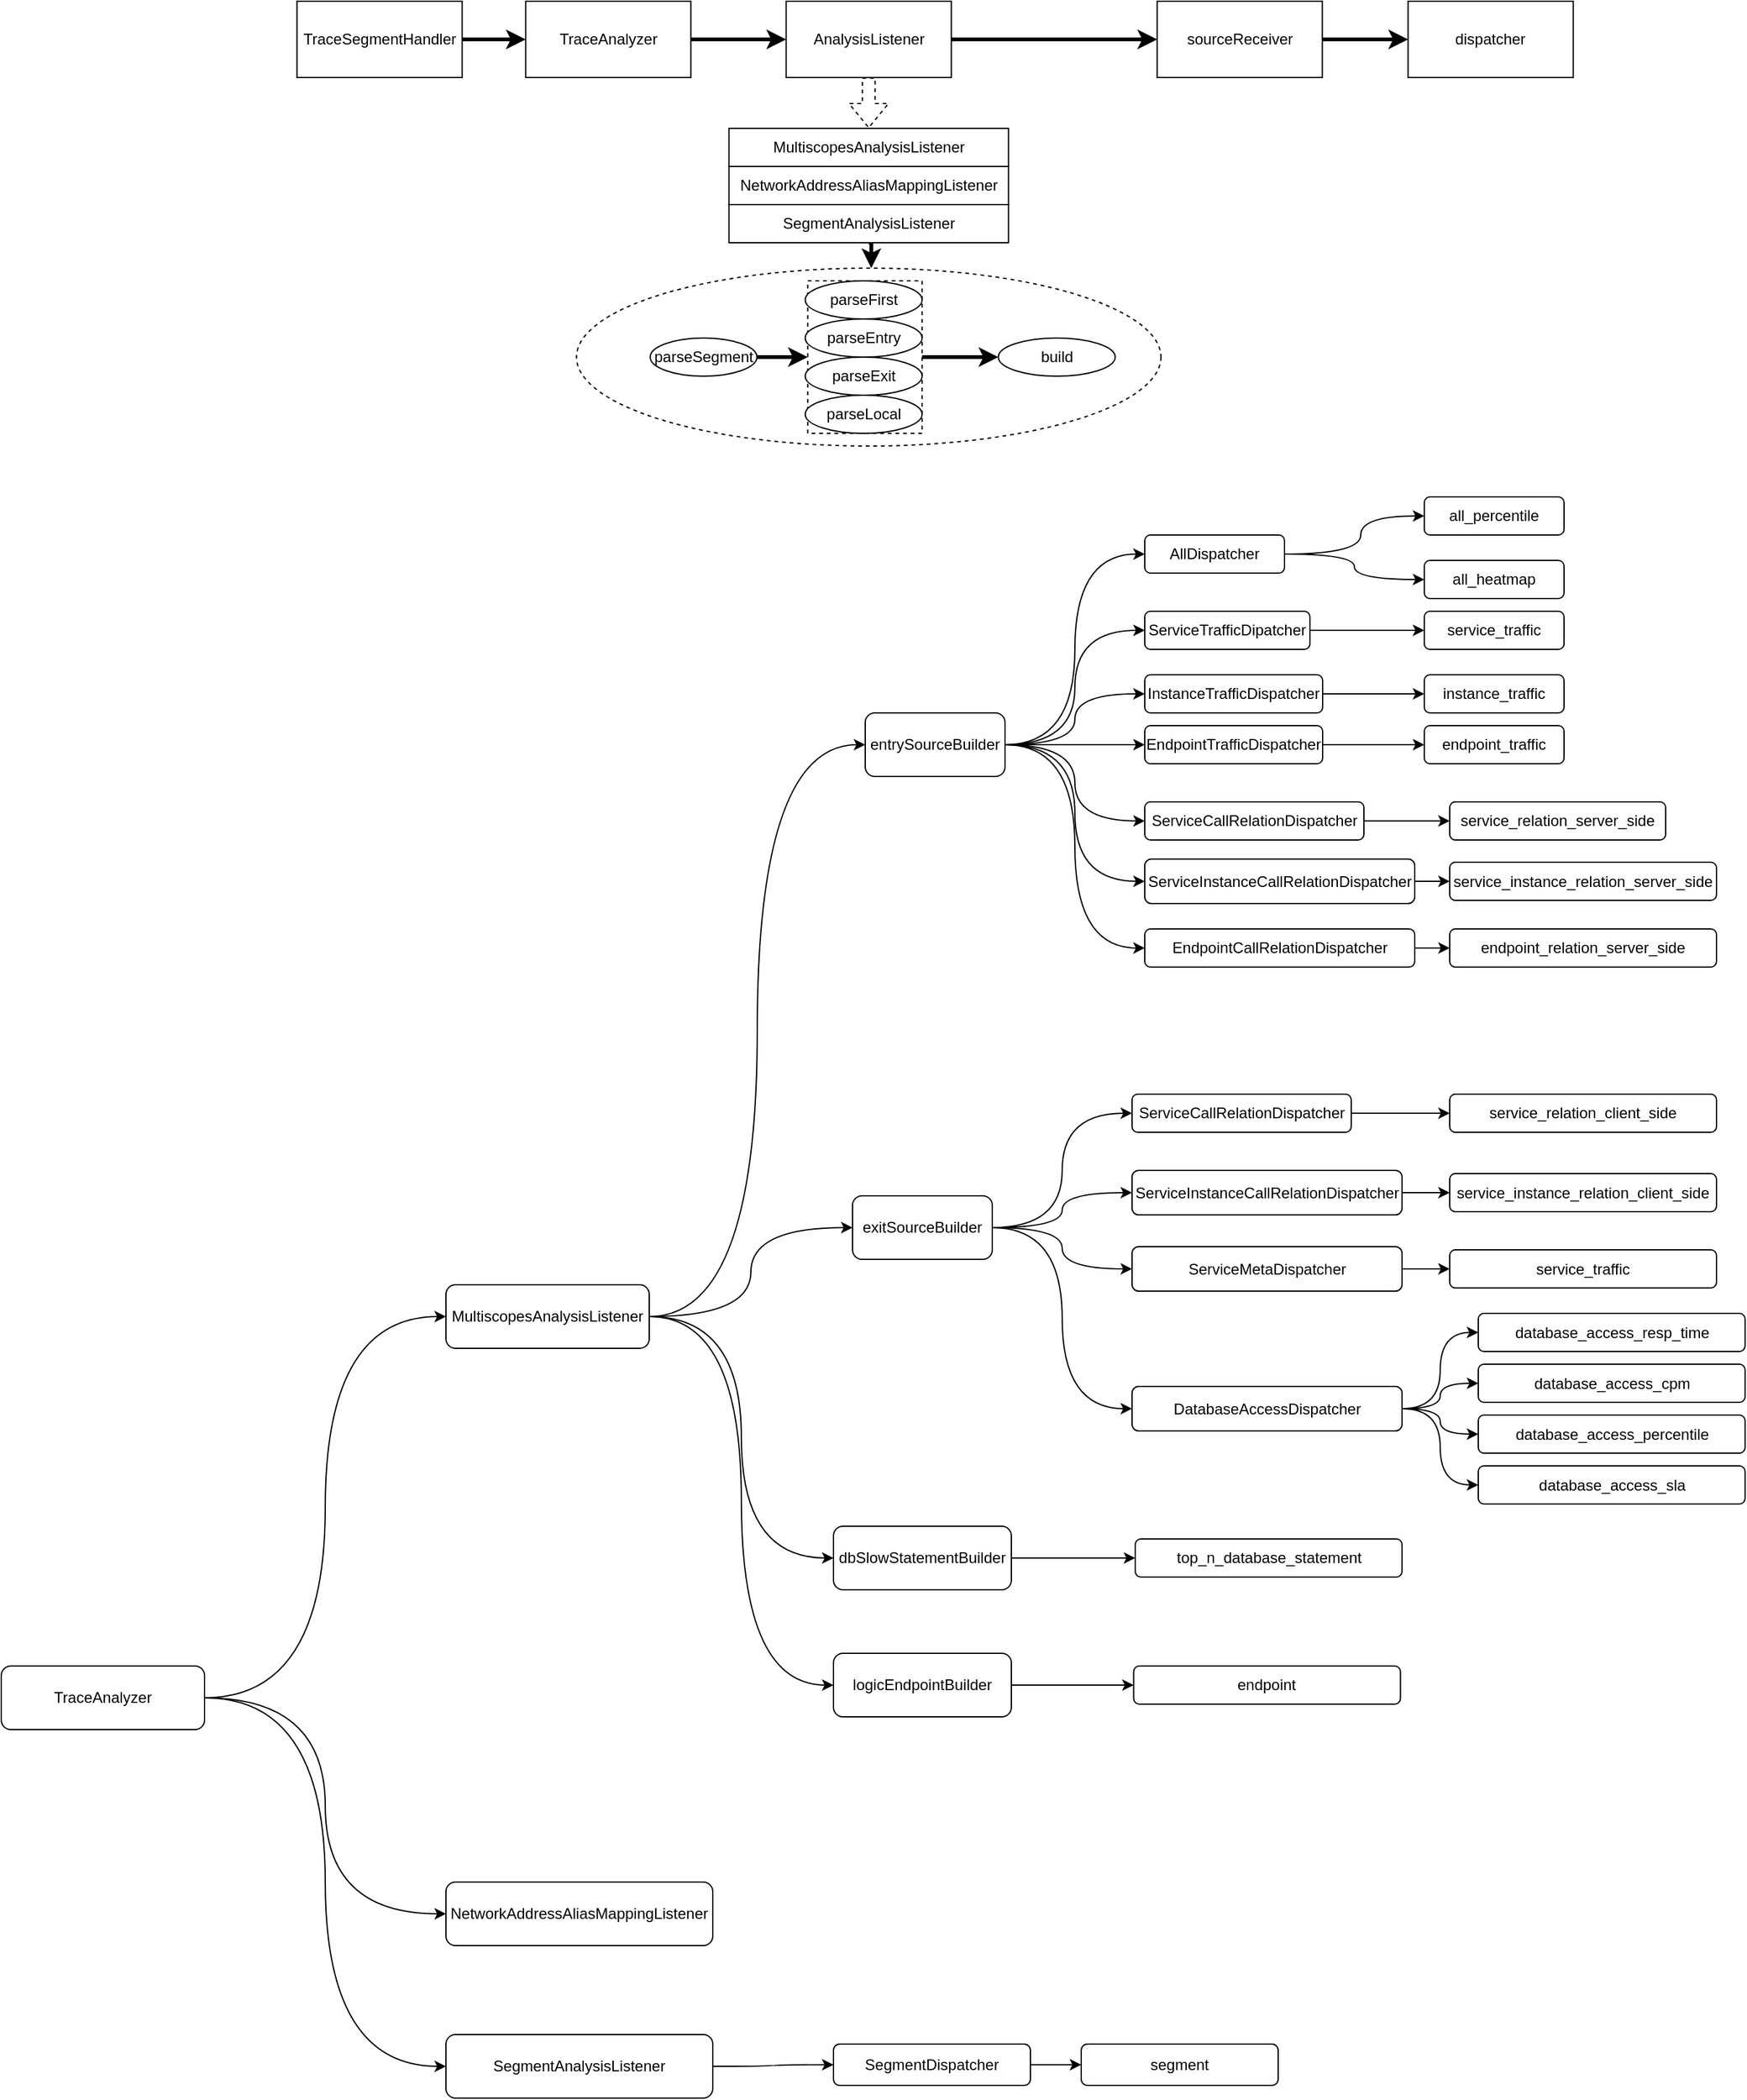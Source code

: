 <mxfile version="15.2.7" type="github">
  <diagram id="QmRN75m-rtGZk7lZ2Dvp" name="Page-1">
    <mxGraphModel dx="1852" dy="1798" grid="1" gridSize="10" guides="1" tooltips="1" connect="1" arrows="1" fold="1" page="1" pageScale="1" pageWidth="827" pageHeight="1169" math="0" shadow="0">
      <root>
        <mxCell id="0" />
        <mxCell id="1" parent="0" />
        <mxCell id="z9SemYEifn-63fCoDyUW-28" value="" style="ellipse;whiteSpace=wrap;html=1;dashed=1;fillColor=none;" vertex="1" parent="1">
          <mxGeometry x="-187.25" y="-80" width="460" height="140" as="geometry" />
        </mxCell>
        <mxCell id="z9SemYEifn-63fCoDyUW-20" style="edgeStyle=orthogonalEdgeStyle;rounded=0;orthogonalLoop=1;jettySize=auto;html=1;exitX=1;exitY=0.5;exitDx=0;exitDy=0;entryX=0;entryY=0.5;entryDx=0;entryDy=0;strokeWidth=3;" edge="1" parent="1" source="z9SemYEifn-63fCoDyUW-14" target="z9SemYEifn-63fCoDyUW-13">
          <mxGeometry relative="1" as="geometry" />
        </mxCell>
        <mxCell id="z9SemYEifn-63fCoDyUW-14" value="" style="rounded=0;whiteSpace=wrap;html=1;fillColor=none;dashed=1;" vertex="1" parent="1">
          <mxGeometry x="-5.25" y="-70" width="90" height="120" as="geometry" />
        </mxCell>
        <mxCell id="YMw9R5XL1lstncFlxLX9-26" style="edgeStyle=orthogonalEdgeStyle;curved=1;orthogonalLoop=1;jettySize=auto;html=1;exitX=1;exitY=0.5;exitDx=0;exitDy=0;entryX=0;entryY=0.5;entryDx=0;entryDy=0;" parent="1" source="YMw9R5XL1lstncFlxLX9-1" target="YMw9R5XL1lstncFlxLX9-2" edge="1">
          <mxGeometry relative="1" as="geometry" />
        </mxCell>
        <mxCell id="YMw9R5XL1lstncFlxLX9-27" style="edgeStyle=orthogonalEdgeStyle;curved=1;orthogonalLoop=1;jettySize=auto;html=1;exitX=1;exitY=0.5;exitDx=0;exitDy=0;entryX=0;entryY=0.5;entryDx=0;entryDy=0;" parent="1" source="YMw9R5XL1lstncFlxLX9-1" target="YMw9R5XL1lstncFlxLX9-3" edge="1">
          <mxGeometry relative="1" as="geometry" />
        </mxCell>
        <mxCell id="YMw9R5XL1lstncFlxLX9-28" style="edgeStyle=orthogonalEdgeStyle;curved=1;orthogonalLoop=1;jettySize=auto;html=1;exitX=1;exitY=0.5;exitDx=0;exitDy=0;entryX=0;entryY=0.5;entryDx=0;entryDy=0;" parent="1" source="YMw9R5XL1lstncFlxLX9-1" target="YMw9R5XL1lstncFlxLX9-4" edge="1">
          <mxGeometry relative="1" as="geometry" />
        </mxCell>
        <mxCell id="YMw9R5XL1lstncFlxLX9-29" style="edgeStyle=orthogonalEdgeStyle;curved=1;orthogonalLoop=1;jettySize=auto;html=1;exitX=1;exitY=0.5;exitDx=0;exitDy=0;entryX=0;entryY=0.5;entryDx=0;entryDy=0;" parent="1" source="YMw9R5XL1lstncFlxLX9-1" target="YMw9R5XL1lstncFlxLX9-13" edge="1">
          <mxGeometry relative="1" as="geometry" />
        </mxCell>
        <mxCell id="YMw9R5XL1lstncFlxLX9-30" style="edgeStyle=orthogonalEdgeStyle;curved=1;orthogonalLoop=1;jettySize=auto;html=1;exitX=1;exitY=0.5;exitDx=0;exitDy=0;entryX=0;entryY=0.5;entryDx=0;entryDy=0;" parent="1" source="YMw9R5XL1lstncFlxLX9-1" target="YMw9R5XL1lstncFlxLX9-15" edge="1">
          <mxGeometry relative="1" as="geometry" />
        </mxCell>
        <mxCell id="YMw9R5XL1lstncFlxLX9-31" style="edgeStyle=orthogonalEdgeStyle;curved=1;orthogonalLoop=1;jettySize=auto;html=1;exitX=1;exitY=0.5;exitDx=0;exitDy=0;entryX=0;entryY=0.5;entryDx=0;entryDy=0;" parent="1" source="YMw9R5XL1lstncFlxLX9-1" target="YMw9R5XL1lstncFlxLX9-20" edge="1">
          <mxGeometry relative="1" as="geometry" />
        </mxCell>
        <mxCell id="YMw9R5XL1lstncFlxLX9-32" style="edgeStyle=orthogonalEdgeStyle;curved=1;orthogonalLoop=1;jettySize=auto;html=1;exitX=1;exitY=0.5;exitDx=0;exitDy=0;entryX=0;entryY=0.5;entryDx=0;entryDy=0;" parent="1" source="YMw9R5XL1lstncFlxLX9-1" target="YMw9R5XL1lstncFlxLX9-23" edge="1">
          <mxGeometry relative="1" as="geometry" />
        </mxCell>
        <mxCell id="YMw9R5XL1lstncFlxLX9-1" value="entrySourceBuilder" style="rounded=1;whiteSpace=wrap;html=1;" parent="1" vertex="1">
          <mxGeometry x="40" y="270" width="110" height="50" as="geometry" />
        </mxCell>
        <mxCell id="YMw9R5XL1lstncFlxLX9-7" style="edgeStyle=orthogonalEdgeStyle;orthogonalLoop=1;jettySize=auto;html=1;exitX=1;exitY=0.5;exitDx=0;exitDy=0;entryX=0;entryY=0.5;entryDx=0;entryDy=0;curved=1;" parent="1" source="YMw9R5XL1lstncFlxLX9-2" target="YMw9R5XL1lstncFlxLX9-5" edge="1">
          <mxGeometry relative="1" as="geometry">
            <Array as="points">
              <mxPoint x="430" y="145" />
              <mxPoint x="430" y="115" />
            </Array>
          </mxGeometry>
        </mxCell>
        <mxCell id="YMw9R5XL1lstncFlxLX9-8" style="edgeStyle=orthogonalEdgeStyle;orthogonalLoop=1;jettySize=auto;html=1;exitX=1;exitY=0.5;exitDx=0;exitDy=0;entryX=0;entryY=0.5;entryDx=0;entryDy=0;curved=1;" parent="1" source="YMw9R5XL1lstncFlxLX9-2" target="YMw9R5XL1lstncFlxLX9-6" edge="1">
          <mxGeometry relative="1" as="geometry" />
        </mxCell>
        <mxCell id="YMw9R5XL1lstncFlxLX9-2" value="AllDispatcher" style="rounded=1;whiteSpace=wrap;html=1;" parent="1" vertex="1">
          <mxGeometry x="260" y="130" width="110" height="30" as="geometry" />
        </mxCell>
        <mxCell id="YMw9R5XL1lstncFlxLX9-11" style="edgeStyle=orthogonalEdgeStyle;orthogonalLoop=1;jettySize=auto;html=1;exitX=1;exitY=0.5;exitDx=0;exitDy=0;entryX=0;entryY=0.5;entryDx=0;entryDy=0;curved=1;" parent="1" source="YMw9R5XL1lstncFlxLX9-3" target="YMw9R5XL1lstncFlxLX9-9" edge="1">
          <mxGeometry relative="1" as="geometry" />
        </mxCell>
        <mxCell id="YMw9R5XL1lstncFlxLX9-3" value="ServiceTrafficDipatcher" style="rounded=1;whiteSpace=wrap;html=1;" parent="1" vertex="1">
          <mxGeometry x="260" y="190" width="130" height="30" as="geometry" />
        </mxCell>
        <mxCell id="YMw9R5XL1lstncFlxLX9-12" style="edgeStyle=orthogonalEdgeStyle;orthogonalLoop=1;jettySize=auto;html=1;exitX=1;exitY=0.5;exitDx=0;exitDy=0;entryX=0;entryY=0.5;entryDx=0;entryDy=0;curved=1;" parent="1" source="YMw9R5XL1lstncFlxLX9-4" target="YMw9R5XL1lstncFlxLX9-10" edge="1">
          <mxGeometry relative="1" as="geometry" />
        </mxCell>
        <mxCell id="YMw9R5XL1lstncFlxLX9-4" value="InstanceTrafficDispatcher" style="rounded=1;whiteSpace=wrap;html=1;" parent="1" vertex="1">
          <mxGeometry x="260" y="240" width="140" height="30" as="geometry" />
        </mxCell>
        <mxCell id="YMw9R5XL1lstncFlxLX9-5" value="all_percentile" style="rounded=1;whiteSpace=wrap;html=1;" parent="1" vertex="1">
          <mxGeometry x="480" y="100" width="110" height="30" as="geometry" />
        </mxCell>
        <mxCell id="YMw9R5XL1lstncFlxLX9-6" value="all_heatmap" style="rounded=1;whiteSpace=wrap;html=1;" parent="1" vertex="1">
          <mxGeometry x="480" y="150" width="110" height="30" as="geometry" />
        </mxCell>
        <mxCell id="YMw9R5XL1lstncFlxLX9-9" value="service_traffic" style="rounded=1;whiteSpace=wrap;html=1;" parent="1" vertex="1">
          <mxGeometry x="480" y="190" width="110" height="30" as="geometry" />
        </mxCell>
        <mxCell id="YMw9R5XL1lstncFlxLX9-10" value="instance_traffic" style="rounded=1;whiteSpace=wrap;html=1;" parent="1" vertex="1">
          <mxGeometry x="480" y="240" width="110" height="30" as="geometry" />
        </mxCell>
        <mxCell id="YMw9R5XL1lstncFlxLX9-19" style="edgeStyle=orthogonalEdgeStyle;curved=1;orthogonalLoop=1;jettySize=auto;html=1;exitX=1;exitY=0.5;exitDx=0;exitDy=0;entryX=0;entryY=0.5;entryDx=0;entryDy=0;" parent="1" source="YMw9R5XL1lstncFlxLX9-13" target="YMw9R5XL1lstncFlxLX9-14" edge="1">
          <mxGeometry relative="1" as="geometry" />
        </mxCell>
        <mxCell id="YMw9R5XL1lstncFlxLX9-13" value="EndpointTrafficDispatcher" style="rounded=1;whiteSpace=wrap;html=1;" parent="1" vertex="1">
          <mxGeometry x="260" y="280" width="140" height="30" as="geometry" />
        </mxCell>
        <mxCell id="YMw9R5XL1lstncFlxLX9-14" value="endpoint_traffic" style="rounded=1;whiteSpace=wrap;html=1;" parent="1" vertex="1">
          <mxGeometry x="480" y="280" width="110" height="30" as="geometry" />
        </mxCell>
        <mxCell id="YMw9R5XL1lstncFlxLX9-18" style="edgeStyle=orthogonalEdgeStyle;curved=1;orthogonalLoop=1;jettySize=auto;html=1;exitX=1;exitY=0.5;exitDx=0;exitDy=0;entryX=0;entryY=0.5;entryDx=0;entryDy=0;" parent="1" source="YMw9R5XL1lstncFlxLX9-15" target="YMw9R5XL1lstncFlxLX9-17" edge="1">
          <mxGeometry relative="1" as="geometry" />
        </mxCell>
        <mxCell id="YMw9R5XL1lstncFlxLX9-15" value="ServiceCallRelationDispatcher" style="rounded=1;whiteSpace=wrap;html=1;" parent="1" vertex="1">
          <mxGeometry x="260" y="340" width="172.5" height="30" as="geometry" />
        </mxCell>
        <mxCell id="YMw9R5XL1lstncFlxLX9-17" value="service_relation_server_side" style="rounded=1;whiteSpace=wrap;html=1;" parent="1" vertex="1">
          <mxGeometry x="500" y="340" width="170" height="30" as="geometry" />
        </mxCell>
        <mxCell id="YMw9R5XL1lstncFlxLX9-22" style="edgeStyle=orthogonalEdgeStyle;curved=1;orthogonalLoop=1;jettySize=auto;html=1;exitX=1;exitY=0.5;exitDx=0;exitDy=0;entryX=0;entryY=0.5;entryDx=0;entryDy=0;" parent="1" source="YMw9R5XL1lstncFlxLX9-20" target="YMw9R5XL1lstncFlxLX9-21" edge="1">
          <mxGeometry relative="1" as="geometry" />
        </mxCell>
        <mxCell id="YMw9R5XL1lstncFlxLX9-20" value="ServiceInstanceCallRelationDispatcher" style="rounded=1;whiteSpace=wrap;html=1;" parent="1" vertex="1">
          <mxGeometry x="260" y="385" width="212.5" height="35" as="geometry" />
        </mxCell>
        <mxCell id="YMw9R5XL1lstncFlxLX9-21" value="service_instance_relation_server_side" style="rounded=1;whiteSpace=wrap;html=1;" parent="1" vertex="1">
          <mxGeometry x="500" y="387.5" width="210" height="30" as="geometry" />
        </mxCell>
        <mxCell id="YMw9R5XL1lstncFlxLX9-25" style="edgeStyle=orthogonalEdgeStyle;curved=1;orthogonalLoop=1;jettySize=auto;html=1;exitX=1;exitY=0.5;exitDx=0;exitDy=0;" parent="1" source="YMw9R5XL1lstncFlxLX9-23" target="YMw9R5XL1lstncFlxLX9-24" edge="1">
          <mxGeometry relative="1" as="geometry" />
        </mxCell>
        <mxCell id="YMw9R5XL1lstncFlxLX9-23" value="EndpointCallRelationDispatcher" style="rounded=1;whiteSpace=wrap;html=1;" parent="1" vertex="1">
          <mxGeometry x="260" y="440" width="212.5" height="30" as="geometry" />
        </mxCell>
        <mxCell id="YMw9R5XL1lstncFlxLX9-24" value="endpoint_relation_server_side" style="rounded=1;whiteSpace=wrap;html=1;" parent="1" vertex="1">
          <mxGeometry x="500" y="440" width="210" height="30" as="geometry" />
        </mxCell>
        <mxCell id="YMw9R5XL1lstncFlxLX9-40" style="edgeStyle=orthogonalEdgeStyle;curved=1;orthogonalLoop=1;jettySize=auto;html=1;exitX=1;exitY=0.5;exitDx=0;exitDy=0;entryX=0;entryY=0.5;entryDx=0;entryDy=0;" parent="1" source="YMw9R5XL1lstncFlxLX9-33" target="YMw9R5XL1lstncFlxLX9-34" edge="1">
          <mxGeometry relative="1" as="geometry" />
        </mxCell>
        <mxCell id="YMw9R5XL1lstncFlxLX9-41" style="edgeStyle=orthogonalEdgeStyle;curved=1;orthogonalLoop=1;jettySize=auto;html=1;exitX=1;exitY=0.5;exitDx=0;exitDy=0;entryX=0;entryY=0.5;entryDx=0;entryDy=0;" parent="1" source="YMw9R5XL1lstncFlxLX9-33" target="YMw9R5XL1lstncFlxLX9-38" edge="1">
          <mxGeometry relative="1" as="geometry" />
        </mxCell>
        <mxCell id="YMw9R5XL1lstncFlxLX9-62" style="edgeStyle=orthogonalEdgeStyle;curved=1;orthogonalLoop=1;jettySize=auto;html=1;exitX=1;exitY=0.5;exitDx=0;exitDy=0;entryX=0;entryY=0.5;entryDx=0;entryDy=0;" parent="1" source="YMw9R5XL1lstncFlxLX9-33" target="YMw9R5XL1lstncFlxLX9-47" edge="1">
          <mxGeometry relative="1" as="geometry" />
        </mxCell>
        <mxCell id="YMw9R5XL1lstncFlxLX9-63" style="edgeStyle=orthogonalEdgeStyle;curved=1;orthogonalLoop=1;jettySize=auto;html=1;exitX=1;exitY=0.5;exitDx=0;exitDy=0;entryX=0;entryY=0.5;entryDx=0;entryDy=0;" parent="1" source="YMw9R5XL1lstncFlxLX9-33" target="YMw9R5XL1lstncFlxLX9-53" edge="1">
          <mxGeometry relative="1" as="geometry" />
        </mxCell>
        <mxCell id="YMw9R5XL1lstncFlxLX9-33" value="exitSourceBuilder" style="rounded=1;whiteSpace=wrap;html=1;" parent="1" vertex="1">
          <mxGeometry x="30" y="650" width="110" height="50" as="geometry" />
        </mxCell>
        <mxCell id="YMw9R5XL1lstncFlxLX9-36" style="edgeStyle=orthogonalEdgeStyle;curved=1;orthogonalLoop=1;jettySize=auto;html=1;exitX=1;exitY=0.5;exitDx=0;exitDy=0;entryX=0;entryY=0.5;entryDx=0;entryDy=0;" parent="1" source="YMw9R5XL1lstncFlxLX9-34" target="YMw9R5XL1lstncFlxLX9-35" edge="1">
          <mxGeometry relative="1" as="geometry" />
        </mxCell>
        <mxCell id="YMw9R5XL1lstncFlxLX9-34" value="ServiceCallRelationDispatcher" style="rounded=1;whiteSpace=wrap;html=1;" parent="1" vertex="1">
          <mxGeometry x="250" y="570" width="172.5" height="30" as="geometry" />
        </mxCell>
        <mxCell id="YMw9R5XL1lstncFlxLX9-35" value="service_relation_client_side" style="rounded=1;whiteSpace=wrap;html=1;" parent="1" vertex="1">
          <mxGeometry x="500" y="570" width="210" height="30" as="geometry" />
        </mxCell>
        <mxCell id="YMw9R5XL1lstncFlxLX9-37" style="edgeStyle=orthogonalEdgeStyle;curved=1;orthogonalLoop=1;jettySize=auto;html=1;exitX=1;exitY=0.5;exitDx=0;exitDy=0;entryX=0;entryY=0.5;entryDx=0;entryDy=0;" parent="1" source="YMw9R5XL1lstncFlxLX9-38" target="YMw9R5XL1lstncFlxLX9-39" edge="1">
          <mxGeometry relative="1" as="geometry" />
        </mxCell>
        <mxCell id="YMw9R5XL1lstncFlxLX9-38" value="ServiceInstanceCallRelationDispatcher" style="rounded=1;whiteSpace=wrap;html=1;" parent="1" vertex="1">
          <mxGeometry x="250" y="630" width="212.5" height="35" as="geometry" />
        </mxCell>
        <mxCell id="YMw9R5XL1lstncFlxLX9-39" value="service_instance_relation_client_side" style="rounded=1;whiteSpace=wrap;html=1;" parent="1" vertex="1">
          <mxGeometry x="500" y="632.5" width="210" height="30" as="geometry" />
        </mxCell>
        <mxCell id="YMw9R5XL1lstncFlxLX9-46" style="edgeStyle=orthogonalEdgeStyle;curved=1;orthogonalLoop=1;jettySize=auto;html=1;exitX=1;exitY=0.5;exitDx=0;exitDy=0;entryX=0;entryY=0.5;entryDx=0;entryDy=0;" parent="1" source="YMw9R5XL1lstncFlxLX9-47" target="YMw9R5XL1lstncFlxLX9-48" edge="1">
          <mxGeometry relative="1" as="geometry" />
        </mxCell>
        <mxCell id="YMw9R5XL1lstncFlxLX9-47" value="ServiceMetaDispatcher" style="rounded=1;whiteSpace=wrap;html=1;" parent="1" vertex="1">
          <mxGeometry x="250" y="690" width="212.5" height="35" as="geometry" />
        </mxCell>
        <mxCell id="YMw9R5XL1lstncFlxLX9-48" value="service_traffic" style="rounded=1;whiteSpace=wrap;html=1;" parent="1" vertex="1">
          <mxGeometry x="500" y="692.5" width="210" height="30" as="geometry" />
        </mxCell>
        <mxCell id="YMw9R5XL1lstncFlxLX9-64" style="edgeStyle=orthogonalEdgeStyle;curved=1;orthogonalLoop=1;jettySize=auto;html=1;exitX=1;exitY=0.5;exitDx=0;exitDy=0;entryX=0;entryY=0.5;entryDx=0;entryDy=0;" parent="1" source="YMw9R5XL1lstncFlxLX9-50" target="YMw9R5XL1lstncFlxLX9-52" edge="1">
          <mxGeometry relative="1" as="geometry" />
        </mxCell>
        <mxCell id="YMw9R5XL1lstncFlxLX9-50" value="dbSlowStatementBuilder" style="rounded=1;whiteSpace=wrap;html=1;" parent="1" vertex="1">
          <mxGeometry x="15" y="910" width="140" height="50" as="geometry" />
        </mxCell>
        <mxCell id="YMw9R5XL1lstncFlxLX9-66" style="edgeStyle=orthogonalEdgeStyle;curved=1;orthogonalLoop=1;jettySize=auto;html=1;exitX=1;exitY=0.5;exitDx=0;exitDy=0;entryX=0;entryY=0.5;entryDx=0;entryDy=0;" parent="1" source="YMw9R5XL1lstncFlxLX9-51" target="YMw9R5XL1lstncFlxLX9-65" edge="1">
          <mxGeometry relative="1" as="geometry" />
        </mxCell>
        <mxCell id="YMw9R5XL1lstncFlxLX9-51" value="logicEndpointBuilder" style="rounded=1;whiteSpace=wrap;html=1;" parent="1" vertex="1">
          <mxGeometry x="15" y="1010" width="140" height="50" as="geometry" />
        </mxCell>
        <mxCell id="YMw9R5XL1lstncFlxLX9-52" value="top_n_database_statement" style="rounded=1;whiteSpace=wrap;html=1;" parent="1" vertex="1">
          <mxGeometry x="252.5" y="920" width="210" height="30" as="geometry" />
        </mxCell>
        <mxCell id="YMw9R5XL1lstncFlxLX9-58" style="edgeStyle=orthogonalEdgeStyle;curved=1;orthogonalLoop=1;jettySize=auto;html=1;exitX=1;exitY=0.5;exitDx=0;exitDy=0;entryX=0;entryY=0.5;entryDx=0;entryDy=0;" parent="1" source="YMw9R5XL1lstncFlxLX9-53" target="YMw9R5XL1lstncFlxLX9-54" edge="1">
          <mxGeometry relative="1" as="geometry" />
        </mxCell>
        <mxCell id="YMw9R5XL1lstncFlxLX9-59" style="edgeStyle=orthogonalEdgeStyle;curved=1;orthogonalLoop=1;jettySize=auto;html=1;exitX=1;exitY=0.5;exitDx=0;exitDy=0;" parent="1" source="YMw9R5XL1lstncFlxLX9-53" target="YMw9R5XL1lstncFlxLX9-55" edge="1">
          <mxGeometry relative="1" as="geometry" />
        </mxCell>
        <mxCell id="YMw9R5XL1lstncFlxLX9-60" style="edgeStyle=orthogonalEdgeStyle;curved=1;orthogonalLoop=1;jettySize=auto;html=1;exitX=1;exitY=0.5;exitDx=0;exitDy=0;entryX=0;entryY=0.5;entryDx=0;entryDy=0;" parent="1" source="YMw9R5XL1lstncFlxLX9-53" target="YMw9R5XL1lstncFlxLX9-56" edge="1">
          <mxGeometry relative="1" as="geometry" />
        </mxCell>
        <mxCell id="YMw9R5XL1lstncFlxLX9-61" style="edgeStyle=orthogonalEdgeStyle;curved=1;orthogonalLoop=1;jettySize=auto;html=1;exitX=1;exitY=0.5;exitDx=0;exitDy=0;entryX=0;entryY=0.5;entryDx=0;entryDy=0;" parent="1" source="YMw9R5XL1lstncFlxLX9-53" target="YMw9R5XL1lstncFlxLX9-57" edge="1">
          <mxGeometry relative="1" as="geometry" />
        </mxCell>
        <mxCell id="YMw9R5XL1lstncFlxLX9-53" value="DatabaseAccessDispatcher" style="rounded=1;whiteSpace=wrap;html=1;" parent="1" vertex="1">
          <mxGeometry x="250" y="800" width="212.5" height="35" as="geometry" />
        </mxCell>
        <mxCell id="YMw9R5XL1lstncFlxLX9-54" value="database_access_resp_time" style="rounded=1;whiteSpace=wrap;html=1;" parent="1" vertex="1">
          <mxGeometry x="522.5" y="742.5" width="210" height="30" as="geometry" />
        </mxCell>
        <mxCell id="YMw9R5XL1lstncFlxLX9-55" value="database_access_cpm" style="rounded=1;whiteSpace=wrap;html=1;" parent="1" vertex="1">
          <mxGeometry x="522.5" y="782.5" width="210" height="30" as="geometry" />
        </mxCell>
        <mxCell id="YMw9R5XL1lstncFlxLX9-56" value="database_access_percentile" style="rounded=1;whiteSpace=wrap;html=1;" parent="1" vertex="1">
          <mxGeometry x="522.5" y="822.5" width="210" height="30" as="geometry" />
        </mxCell>
        <mxCell id="YMw9R5XL1lstncFlxLX9-57" value="database_access_sla" style="rounded=1;whiteSpace=wrap;html=1;" parent="1" vertex="1">
          <mxGeometry x="522.5" y="862.5" width="210" height="30" as="geometry" />
        </mxCell>
        <mxCell id="YMw9R5XL1lstncFlxLX9-65" value="endpoint" style="rounded=1;whiteSpace=wrap;html=1;" parent="1" vertex="1">
          <mxGeometry x="251.25" y="1020" width="210" height="30" as="geometry" />
        </mxCell>
        <mxCell id="YMw9R5XL1lstncFlxLX9-68" style="edgeStyle=orthogonalEdgeStyle;curved=1;orthogonalLoop=1;jettySize=auto;html=1;exitX=1;exitY=0.5;exitDx=0;exitDy=0;entryX=0;entryY=0.5;entryDx=0;entryDy=0;" parent="1" source="YMw9R5XL1lstncFlxLX9-67" target="YMw9R5XL1lstncFlxLX9-1" edge="1">
          <mxGeometry relative="1" as="geometry" />
        </mxCell>
        <mxCell id="YMw9R5XL1lstncFlxLX9-69" style="edgeStyle=orthogonalEdgeStyle;curved=1;orthogonalLoop=1;jettySize=auto;html=1;exitX=1;exitY=0.5;exitDx=0;exitDy=0;entryX=0;entryY=0.5;entryDx=0;entryDy=0;" parent="1" source="YMw9R5XL1lstncFlxLX9-67" target="YMw9R5XL1lstncFlxLX9-33" edge="1">
          <mxGeometry relative="1" as="geometry" />
        </mxCell>
        <mxCell id="YMw9R5XL1lstncFlxLX9-70" style="edgeStyle=orthogonalEdgeStyle;curved=1;orthogonalLoop=1;jettySize=auto;html=1;exitX=1;exitY=0.5;exitDx=0;exitDy=0;entryX=0;entryY=0.5;entryDx=0;entryDy=0;" parent="1" source="YMw9R5XL1lstncFlxLX9-67" target="YMw9R5XL1lstncFlxLX9-50" edge="1">
          <mxGeometry relative="1" as="geometry" />
        </mxCell>
        <mxCell id="YMw9R5XL1lstncFlxLX9-71" style="edgeStyle=orthogonalEdgeStyle;curved=1;orthogonalLoop=1;jettySize=auto;html=1;exitX=1;exitY=0.5;exitDx=0;exitDy=0;entryX=0;entryY=0.5;entryDx=0;entryDy=0;" parent="1" source="YMw9R5XL1lstncFlxLX9-67" target="YMw9R5XL1lstncFlxLX9-51" edge="1">
          <mxGeometry relative="1" as="geometry" />
        </mxCell>
        <mxCell id="YMw9R5XL1lstncFlxLX9-67" value="MultiscopesAnalysisListener" style="rounded=1;whiteSpace=wrap;html=1;" parent="1" vertex="1">
          <mxGeometry x="-290" y="720" width="160" height="50" as="geometry" />
        </mxCell>
        <mxCell id="YMw9R5XL1lstncFlxLX9-72" value="NetworkAddressAliasMappingListener" style="rounded=1;whiteSpace=wrap;html=1;" parent="1" vertex="1">
          <mxGeometry x="-290" y="1190" width="210" height="50" as="geometry" />
        </mxCell>
        <mxCell id="YMw9R5XL1lstncFlxLX9-77" style="edgeStyle=orthogonalEdgeStyle;curved=1;orthogonalLoop=1;jettySize=auto;html=1;exitX=1;exitY=0.5;exitDx=0;exitDy=0;entryX=0;entryY=0.5;entryDx=0;entryDy=0;" parent="1" source="YMw9R5XL1lstncFlxLX9-73" target="YMw9R5XL1lstncFlxLX9-74" edge="1">
          <mxGeometry relative="1" as="geometry" />
        </mxCell>
        <mxCell id="YMw9R5XL1lstncFlxLX9-73" value="SegmentAnalysisListener" style="rounded=1;whiteSpace=wrap;html=1;" parent="1" vertex="1">
          <mxGeometry x="-290" y="1310" width="210" height="50" as="geometry" />
        </mxCell>
        <mxCell id="YMw9R5XL1lstncFlxLX9-76" style="edgeStyle=orthogonalEdgeStyle;curved=1;orthogonalLoop=1;jettySize=auto;html=1;exitX=1;exitY=0.5;exitDx=0;exitDy=0;entryX=0;entryY=0.5;entryDx=0;entryDy=0;" parent="1" source="YMw9R5XL1lstncFlxLX9-74" target="YMw9R5XL1lstncFlxLX9-75" edge="1">
          <mxGeometry relative="1" as="geometry" />
        </mxCell>
        <mxCell id="YMw9R5XL1lstncFlxLX9-74" value="SegmentDispatcher" style="rounded=1;whiteSpace=wrap;html=1;" parent="1" vertex="1">
          <mxGeometry x="15" y="1317.5" width="155" height="32.5" as="geometry" />
        </mxCell>
        <mxCell id="YMw9R5XL1lstncFlxLX9-75" value="segment" style="rounded=1;whiteSpace=wrap;html=1;" parent="1" vertex="1">
          <mxGeometry x="210" y="1317.5" width="155" height="32.5" as="geometry" />
        </mxCell>
        <mxCell id="YMw9R5XL1lstncFlxLX9-79" style="edgeStyle=orthogonalEdgeStyle;curved=1;orthogonalLoop=1;jettySize=auto;html=1;exitX=1;exitY=0.5;exitDx=0;exitDy=0;entryX=0;entryY=0.5;entryDx=0;entryDy=0;" parent="1" source="YMw9R5XL1lstncFlxLX9-78" target="YMw9R5XL1lstncFlxLX9-67" edge="1">
          <mxGeometry relative="1" as="geometry" />
        </mxCell>
        <mxCell id="YMw9R5XL1lstncFlxLX9-80" style="edgeStyle=orthogonalEdgeStyle;curved=1;orthogonalLoop=1;jettySize=auto;html=1;exitX=1;exitY=0.5;exitDx=0;exitDy=0;entryX=0;entryY=0.5;entryDx=0;entryDy=0;" parent="1" source="YMw9R5XL1lstncFlxLX9-78" target="YMw9R5XL1lstncFlxLX9-72" edge="1">
          <mxGeometry relative="1" as="geometry" />
        </mxCell>
        <mxCell id="YMw9R5XL1lstncFlxLX9-81" style="edgeStyle=orthogonalEdgeStyle;curved=1;orthogonalLoop=1;jettySize=auto;html=1;exitX=1;exitY=0.5;exitDx=0;exitDy=0;entryX=0;entryY=0.5;entryDx=0;entryDy=0;" parent="1" source="YMw9R5XL1lstncFlxLX9-78" target="YMw9R5XL1lstncFlxLX9-73" edge="1">
          <mxGeometry relative="1" as="geometry" />
        </mxCell>
        <mxCell id="YMw9R5XL1lstncFlxLX9-78" value="TraceAnalyzer" style="rounded=1;whiteSpace=wrap;html=1;" parent="1" vertex="1">
          <mxGeometry x="-640" y="1020" width="160" height="50" as="geometry" />
        </mxCell>
        <mxCell id="z9SemYEifn-63fCoDyUW-24" style="edgeStyle=orthogonalEdgeStyle;rounded=0;orthogonalLoop=1;jettySize=auto;html=1;exitX=1;exitY=0.5;exitDx=0;exitDy=0;entryX=0;entryY=0.5;entryDx=0;entryDy=0;strokeWidth=3;" edge="1" parent="1" source="z9SemYEifn-63fCoDyUW-1" target="z9SemYEifn-63fCoDyUW-2">
          <mxGeometry relative="1" as="geometry" />
        </mxCell>
        <mxCell id="z9SemYEifn-63fCoDyUW-1" value="TraceSegmentHandler" style="rounded=0;whiteSpace=wrap;html=1;" vertex="1" parent="1">
          <mxGeometry x="-407.25" y="-290" width="130" height="60" as="geometry" />
        </mxCell>
        <mxCell id="z9SemYEifn-63fCoDyUW-25" style="edgeStyle=orthogonalEdgeStyle;rounded=0;orthogonalLoop=1;jettySize=auto;html=1;exitX=1;exitY=0.5;exitDx=0;exitDy=0;entryX=0;entryY=0.5;entryDx=0;entryDy=0;strokeWidth=3;" edge="1" parent="1" source="z9SemYEifn-63fCoDyUW-2" target="z9SemYEifn-63fCoDyUW-3">
          <mxGeometry relative="1" as="geometry" />
        </mxCell>
        <mxCell id="z9SemYEifn-63fCoDyUW-2" value="TraceAnalyzer" style="rounded=0;whiteSpace=wrap;html=1;" vertex="1" parent="1">
          <mxGeometry x="-227.25" y="-290" width="130" height="60" as="geometry" />
        </mxCell>
        <mxCell id="z9SemYEifn-63fCoDyUW-26" style="edgeStyle=orthogonalEdgeStyle;rounded=0;orthogonalLoop=1;jettySize=auto;html=1;exitX=1;exitY=0.5;exitDx=0;exitDy=0;entryX=0;entryY=0.5;entryDx=0;entryDy=0;strokeWidth=3;" edge="1" parent="1" source="z9SemYEifn-63fCoDyUW-3" target="z9SemYEifn-63fCoDyUW-22">
          <mxGeometry relative="1" as="geometry" />
        </mxCell>
        <mxCell id="z9SemYEifn-63fCoDyUW-29" style="edgeStyle=orthogonalEdgeStyle;rounded=0;orthogonalLoop=1;jettySize=auto;html=1;exitX=0.5;exitY=1;exitDx=0;exitDy=0;entryX=0.5;entryY=0;entryDx=0;entryDy=0;strokeWidth=1;dashed=1;shape=flexArrow;" edge="1" parent="1" source="z9SemYEifn-63fCoDyUW-3" target="z9SemYEifn-63fCoDyUW-4">
          <mxGeometry relative="1" as="geometry" />
        </mxCell>
        <mxCell id="z9SemYEifn-63fCoDyUW-3" value="AnalysisListener" style="rounded=0;whiteSpace=wrap;html=1;" vertex="1" parent="1">
          <mxGeometry x="-22.25" y="-290" width="130" height="60" as="geometry" />
        </mxCell>
        <mxCell id="z9SemYEifn-63fCoDyUW-4" value="MultiscopesAnalysisListener" style="rounded=0;whiteSpace=wrap;html=1;" vertex="1" parent="1">
          <mxGeometry x="-67.25" y="-190" width="220" height="30" as="geometry" />
        </mxCell>
        <mxCell id="z9SemYEifn-63fCoDyUW-5" value="NetworkAddressAliasMappingListener" style="rounded=0;whiteSpace=wrap;html=1;" vertex="1" parent="1">
          <mxGeometry x="-67.25" y="-160" width="220" height="30" as="geometry" />
        </mxCell>
        <mxCell id="z9SemYEifn-63fCoDyUW-21" style="edgeStyle=orthogonalEdgeStyle;rounded=0;orthogonalLoop=1;jettySize=auto;html=1;exitX=0.5;exitY=1;exitDx=0;exitDy=0;strokeWidth=3;entryX=0.5;entryY=0;entryDx=0;entryDy=0;" edge="1" parent="1" source="z9SemYEifn-63fCoDyUW-7">
          <mxGeometry relative="1" as="geometry">
            <mxPoint x="44.75" y="-80" as="targetPoint" />
          </mxGeometry>
        </mxCell>
        <mxCell id="z9SemYEifn-63fCoDyUW-7" value="SegmentAnalysisListener" style="rounded=0;whiteSpace=wrap;html=1;" vertex="1" parent="1">
          <mxGeometry x="-67.25" y="-130" width="220" height="30" as="geometry" />
        </mxCell>
        <mxCell id="z9SemYEifn-63fCoDyUW-8" value="parseEntry" style="ellipse;whiteSpace=wrap;html=1;" vertex="1" parent="1">
          <mxGeometry x="-7.25" y="-40" width="92" height="30" as="geometry" />
        </mxCell>
        <mxCell id="z9SemYEifn-63fCoDyUW-9" value="parseFirst" style="ellipse;whiteSpace=wrap;html=1;" vertex="1" parent="1">
          <mxGeometry x="-7.25" y="-70" width="92" height="30" as="geometry" />
        </mxCell>
        <mxCell id="z9SemYEifn-63fCoDyUW-10" value="parseExit" style="ellipse;whiteSpace=wrap;html=1;" vertex="1" parent="1">
          <mxGeometry x="-7.25" y="-10" width="92" height="30" as="geometry" />
        </mxCell>
        <mxCell id="z9SemYEifn-63fCoDyUW-19" style="edgeStyle=orthogonalEdgeStyle;rounded=0;orthogonalLoop=1;jettySize=auto;html=1;exitX=1;exitY=0.5;exitDx=0;exitDy=0;entryX=0;entryY=0.5;entryDx=0;entryDy=0;strokeWidth=3;" edge="1" parent="1" source="z9SemYEifn-63fCoDyUW-11" target="z9SemYEifn-63fCoDyUW-14">
          <mxGeometry relative="1" as="geometry" />
        </mxCell>
        <mxCell id="z9SemYEifn-63fCoDyUW-11" value="parseSegment" style="ellipse;whiteSpace=wrap;html=1;" vertex="1" parent="1">
          <mxGeometry x="-129.25" y="-25" width="84" height="30" as="geometry" />
        </mxCell>
        <mxCell id="z9SemYEifn-63fCoDyUW-12" value="parseLocal" style="ellipse;whiteSpace=wrap;html=1;" vertex="1" parent="1">
          <mxGeometry x="-7.25" y="20" width="92" height="30" as="geometry" />
        </mxCell>
        <mxCell id="z9SemYEifn-63fCoDyUW-13" value="build" style="ellipse;whiteSpace=wrap;html=1;" vertex="1" parent="1">
          <mxGeometry x="144.75" y="-25" width="92" height="30" as="geometry" />
        </mxCell>
        <mxCell id="z9SemYEifn-63fCoDyUW-27" style="edgeStyle=orthogonalEdgeStyle;rounded=0;orthogonalLoop=1;jettySize=auto;html=1;exitX=1;exitY=0.5;exitDx=0;exitDy=0;entryX=0;entryY=0.5;entryDx=0;entryDy=0;strokeWidth=3;" edge="1" parent="1" source="z9SemYEifn-63fCoDyUW-22" target="z9SemYEifn-63fCoDyUW-23">
          <mxGeometry relative="1" as="geometry" />
        </mxCell>
        <mxCell id="z9SemYEifn-63fCoDyUW-22" value="sourceReceiver" style="rounded=0;whiteSpace=wrap;html=1;" vertex="1" parent="1">
          <mxGeometry x="269.75" y="-290" width="130" height="60" as="geometry" />
        </mxCell>
        <mxCell id="z9SemYEifn-63fCoDyUW-23" value="dispatcher" style="rounded=0;whiteSpace=wrap;html=1;" vertex="1" parent="1">
          <mxGeometry x="467.25" y="-290" width="130" height="60" as="geometry" />
        </mxCell>
      </root>
    </mxGraphModel>
  </diagram>
</mxfile>
